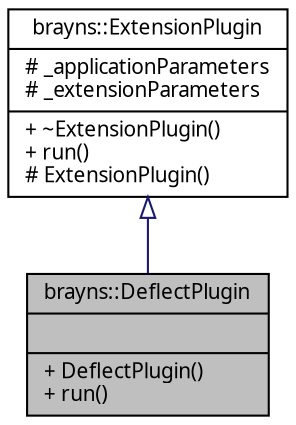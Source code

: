 digraph "brayns::DeflectPlugin"
{
  edge [fontname="Sans",fontsize="10",labelfontname="Sans",labelfontsize="10"];
  node [fontname="Sans",fontsize="10",shape=record];
  Node1 [label="{brayns::DeflectPlugin\n||+ DeflectPlugin()\l+ run()\l}",height=0.2,width=0.4,color="black", fillcolor="grey75", style="filled" fontcolor="black"];
  Node2 -> Node1 [dir="back",color="midnightblue",fontsize="10",style="solid",arrowtail="onormal",fontname="Sans"];
  Node2 [label="{brayns::ExtensionPlugin\n|# _applicationParameters\l# _extensionParameters\l|+ ~ExtensionPlugin()\l+ run()\l# ExtensionPlugin()\l}",height=0.2,width=0.4,color="black", fillcolor="white", style="filled",URL="$classbrayns_1_1_extension_plugin.html",tooltip="Defines the abstract representation of a extension plug-in. "];
}
